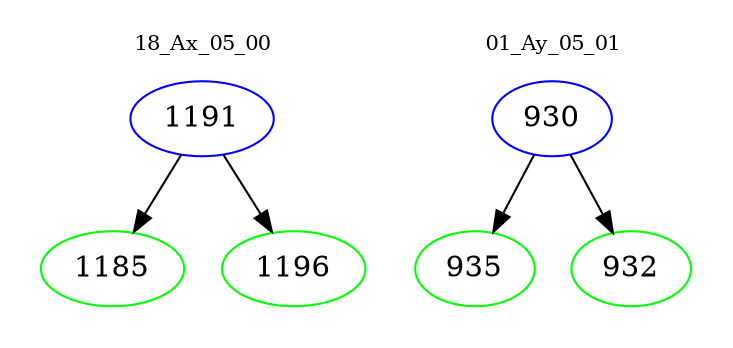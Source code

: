 digraph{
subgraph cluster_0 {
color = white
label = "18_Ax_05_00";
fontsize=10;
T0_1191 [label="1191", color="blue"]
T0_1191 -> T0_1185 [color="black"]
T0_1185 [label="1185", color="green"]
T0_1191 -> T0_1196 [color="black"]
T0_1196 [label="1196", color="green"]
}
subgraph cluster_1 {
color = white
label = "01_Ay_05_01";
fontsize=10;
T1_930 [label="930", color="blue"]
T1_930 -> T1_935 [color="black"]
T1_935 [label="935", color="green"]
T1_930 -> T1_932 [color="black"]
T1_932 [label="932", color="green"]
}
}
